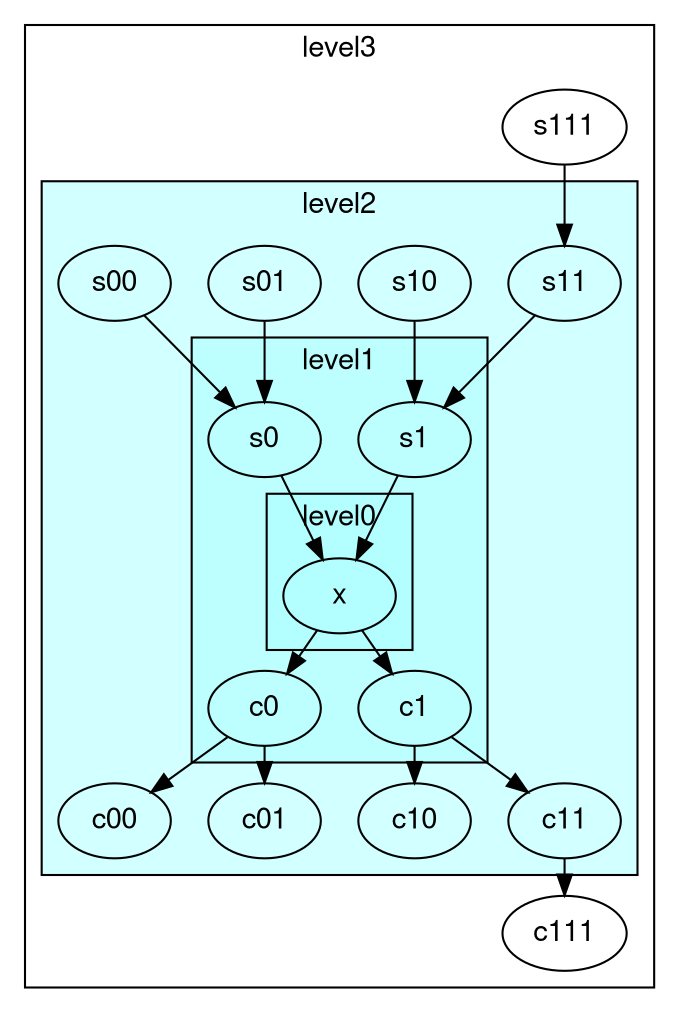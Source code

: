 digraph unix {
  graph [ dpi = 75 ]; 
  graph [nodesep = 0.25; ranksep=0.25];
  fontname="Helvetica,Arial,sans-serif"
  node [fontname="Helvetica,Arial,sans-serif"]
  edge [fontname="Helvetica,Arial,sans-serif"]
  subgraph cluster_level3_6 {
    label = "level3"; // scope
    s111_4 [
      label = "s111"; // node
    ];
    c111_21 [
      label = "c111"; // node
    ];
    subgraph cluster_level2_8 {
      label = "level2"; // scope
      style = filled;
      fillcolor = "#AAFFFF88";
      s11_6 [
        label = "s11"; // node
      ];
      s10_7 [
        label = "s10"; // node
      ];
      s01_8 [
        label = "s01"; // node
      ];
      s00_9 [
        label = "s00"; // node
      ];
      c00_17 [
        label = "c00"; // node
      ];
      c01_18 [
        label = "c01"; // node
      ];
      c10_19 [
        label = "c10"; // node
      ];
      c11_20 [
        label = "c11"; // node
      ];
      subgraph cluster_level1_10 {
        label = "level1"; // scope
        s1_11 [
          label = "s1"; // node
        ];
        s0_12 [
          label = "s0"; // node
        ];
        c0_15 [
          label = "c0"; // node
        ];
        c1_16 [
          label = "c1"; // node
        ];
        subgraph cluster_level0_12 {
          label = "level0"; // scope
          style = filled;
          fillcolor = "#AAFFFF88";
          x_14 [
            label = "x"; // node
          ];
          
        }
        
      }
      
    }
    
  }
  "s111_4" -> "s11_6";
  "s11_6" -> "s1_11";
  "s10_7" -> "s1_11";
  "s01_8" -> "s0_12";
  "s00_9" -> "s0_12";
  "c11_20" -> "c111_21";
  "s1_11" -> "x_14";
  "s0_12" -> "x_14";
  "c0_15" -> "c00_17";
  "c0_15" -> "c01_18";
  "c1_16" -> "c10_19";
  "c1_16" -> "c11_20";
  "x_14" -> "c0_15";
  "x_14" -> "c1_16";
}
